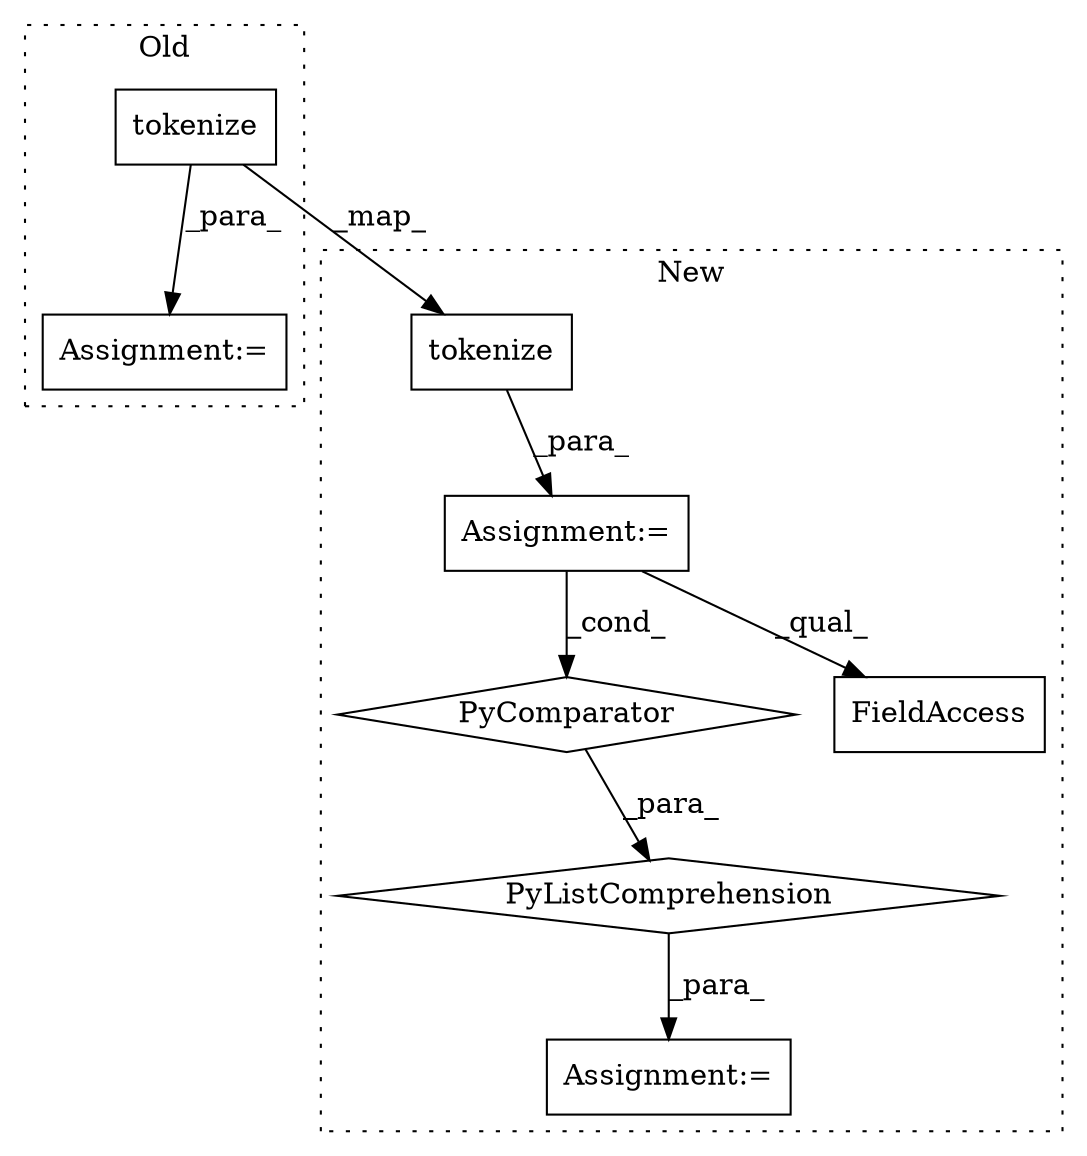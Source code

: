 digraph G {
subgraph cluster0 {
1 [label="tokenize" a="32" s="500,517" l="9,1" shape="box"];
4 [label="Assignment:=" a="7" s="488" l="2" shape="box"];
label = "Old";
style="dotted";
}
subgraph cluster1 {
2 [label="tokenize" a="32" s="564,581" l="9,1" shape="box"];
3 [label="Assignment:=" a="7" s="547" l="44" shape="box"];
5 [label="PyListComprehension" a="109" s="483" l="116" shape="diamond"];
6 [label="PyComparator" a="113" s="547" l="44" shape="diamond"];
7 [label="Assignment:=" a="7" s="471" l="12" shape="box"];
8 [label="FieldAccess" a="22" s="483" l="6" shape="box"];
label = "New";
style="dotted";
}
1 -> 2 [label="_map_"];
1 -> 4 [label="_para_"];
2 -> 3 [label="_para_"];
3 -> 6 [label="_cond_"];
3 -> 8 [label="_qual_"];
5 -> 7 [label="_para_"];
6 -> 5 [label="_para_"];
}